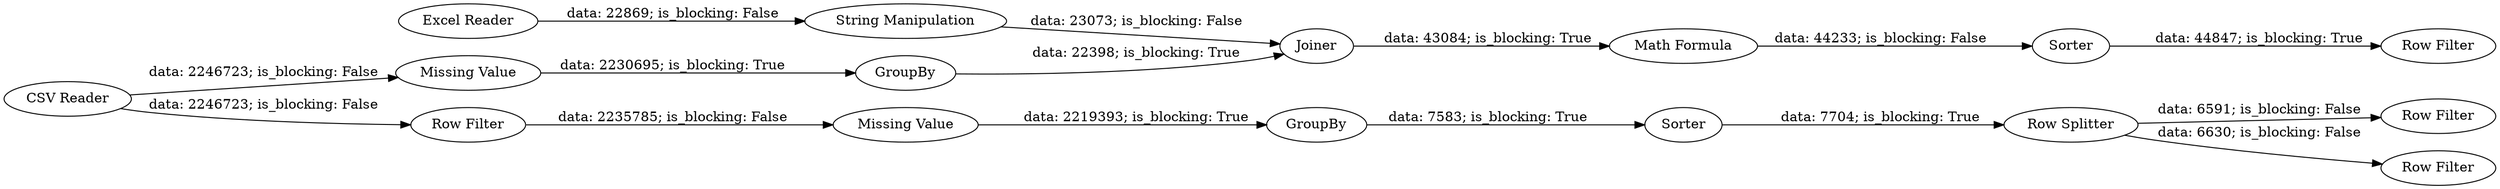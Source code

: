 digraph {
	"3414605279762895272_15" [label=Sorter]
	"3414605279762895272_14" [label="Missing Value"]
	"3414605279762895272_17" [label=GroupBy]
	"3414605279762895272_10" [label="Row Filter"]
	"3414605279762895272_6" [label=Sorter]
	"3414605279762895272_1" [label="Excel Reader"]
	"3414605279762895272_7" [label="Row Filter"]
	"3414605279762895272_5" [label="Missing Value"]
	"3414605279762895272_13" [label="Math Formula"]
	"3414605279762895272_12" [label="String Manipulation"]
	"3414605279762895272_9" [label="Row Filter"]
	"3414605279762895272_4" [label=GroupBy]
	"3414605279762895272_16" [label="Row Filter"]
	"3414605279762895272_11" [label=Joiner]
	"3414605279762895272_2" [label="CSV Reader"]
	"3414605279762895272_8" [label="Row Splitter"]
	"3414605279762895272_8" -> "3414605279762895272_7" [label="data: 6630; is_blocking: False"]
	"3414605279762895272_2" -> "3414605279762895272_14" [label="data: 2246723; is_blocking: False"]
	"3414605279762895272_14" -> "3414605279762895272_17" [label="data: 2230695; is_blocking: True"]
	"3414605279762895272_8" -> "3414605279762895272_9" [label="data: 6591; is_blocking: False"]
	"3414605279762895272_15" -> "3414605279762895272_16" [label="data: 44847; is_blocking: True"]
	"3414605279762895272_2" -> "3414605279762895272_10" [label="data: 2246723; is_blocking: False"]
	"3414605279762895272_5" -> "3414605279762895272_4" [label="data: 2219393; is_blocking: True"]
	"3414605279762895272_11" -> "3414605279762895272_13" [label="data: 43084; is_blocking: True"]
	"3414605279762895272_1" -> "3414605279762895272_12" [label="data: 22869; is_blocking: False"]
	"3414605279762895272_4" -> "3414605279762895272_6" [label="data: 7583; is_blocking: True"]
	"3414605279762895272_6" -> "3414605279762895272_8" [label="data: 7704; is_blocking: True"]
	"3414605279762895272_10" -> "3414605279762895272_5" [label="data: 2235785; is_blocking: False"]
	"3414605279762895272_12" -> "3414605279762895272_11" [label="data: 23073; is_blocking: False"]
	"3414605279762895272_17" -> "3414605279762895272_11" [label="data: 22398; is_blocking: True"]
	"3414605279762895272_13" -> "3414605279762895272_15" [label="data: 44233; is_blocking: False"]
	rankdir=LR
}
